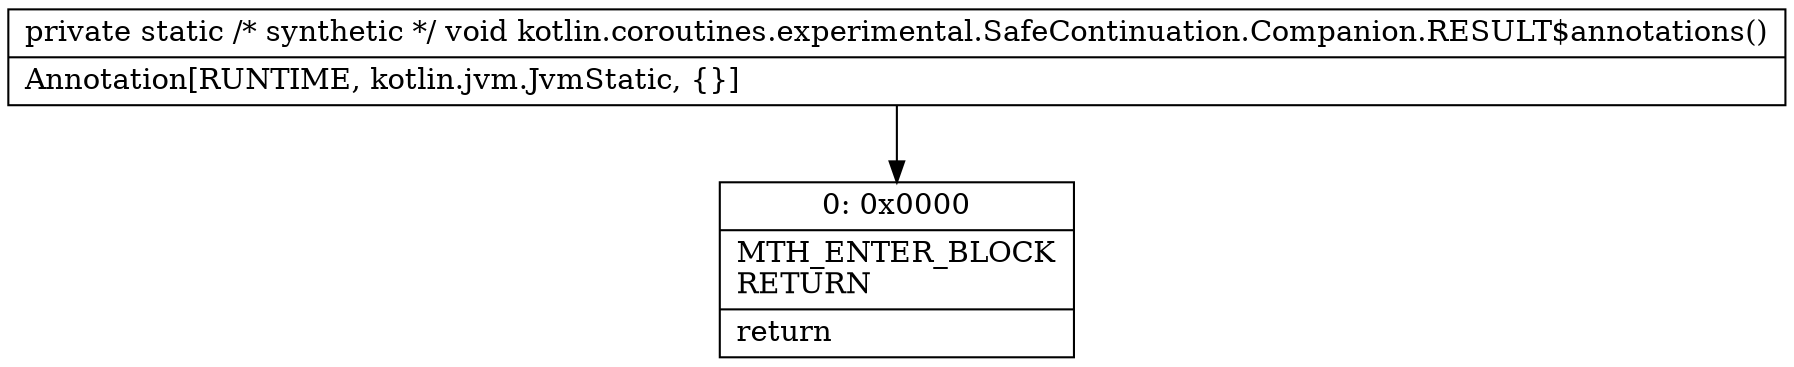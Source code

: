 digraph "CFG forkotlin.coroutines.experimental.SafeContinuation.Companion.RESULT$annotations()V" {
Node_0 [shape=record,label="{0\:\ 0x0000|MTH_ENTER_BLOCK\lRETURN\l|return\l}"];
MethodNode[shape=record,label="{private static \/* synthetic *\/ void kotlin.coroutines.experimental.SafeContinuation.Companion.RESULT$annotations()  | Annotation[RUNTIME, kotlin.jvm.JvmStatic, \{\}]\l}"];
MethodNode -> Node_0;
}

